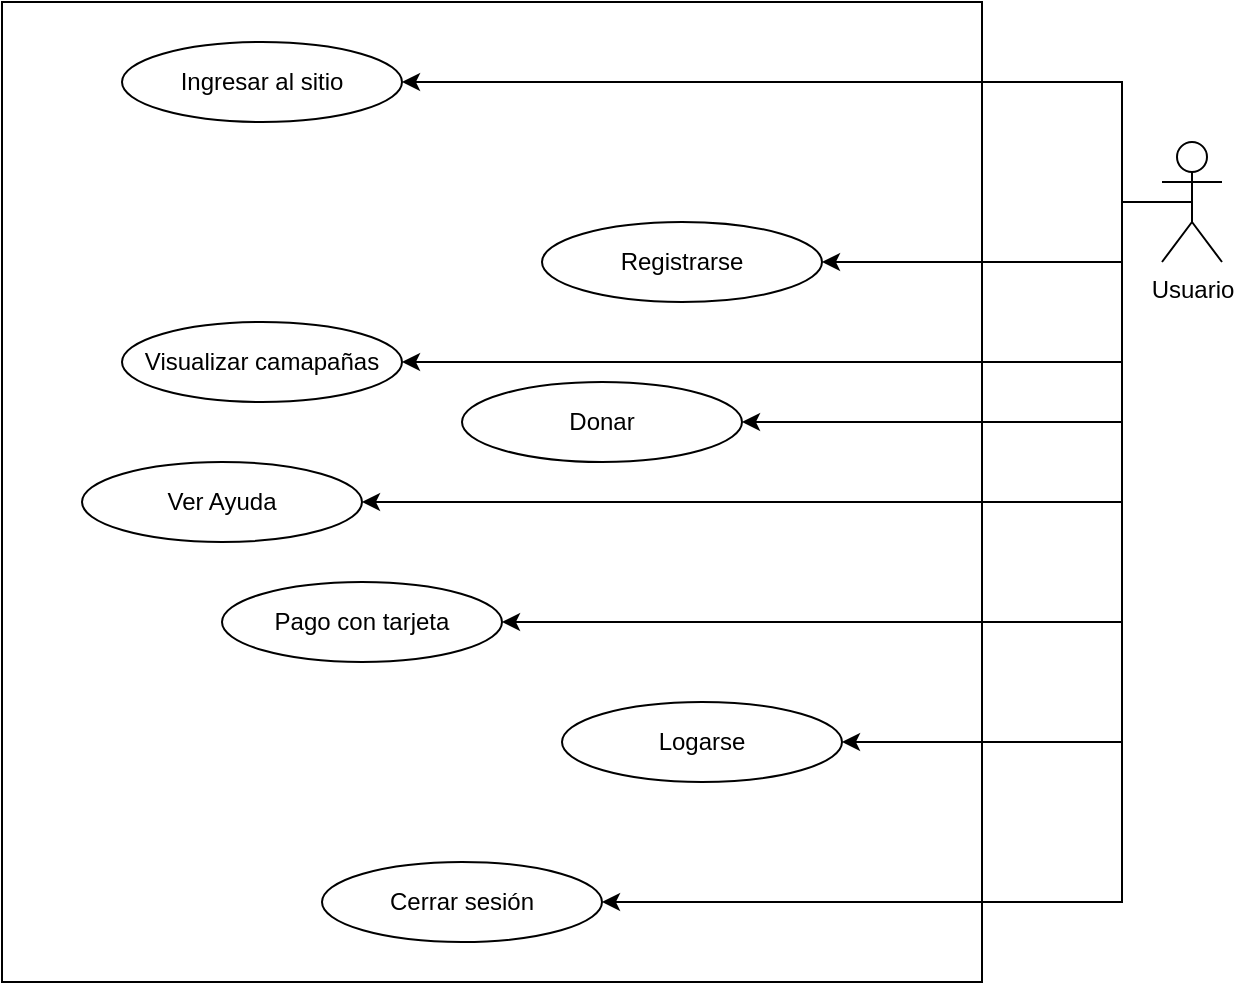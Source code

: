 <mxfile version="14.4.3" type="device"><diagram id="oypZyz52IDy9TXIXjDD4" name="Página-1"><mxGraphModel dx="852" dy="494" grid="1" gridSize="10" guides="1" tooltips="1" connect="1" arrows="1" fold="1" page="1" pageScale="1" pageWidth="827" pageHeight="1169" math="0" shadow="0"><root><mxCell id="0"/><mxCell id="1" parent="0"/><mxCell id="i-S2aZ3LBkUFuMZyyEEz-1" value="" style="whiteSpace=wrap;html=1;aspect=fixed;" vertex="1" parent="1"><mxGeometry x="160" y="60" width="490" height="490" as="geometry"/></mxCell><mxCell id="i-S2aZ3LBkUFuMZyyEEz-23" style="edgeStyle=orthogonalEdgeStyle;rounded=0;orthogonalLoop=1;jettySize=auto;html=1;exitX=0.5;exitY=0.5;exitDx=0;exitDy=0;exitPerimeter=0;entryX=1;entryY=0.5;entryDx=0;entryDy=0;" edge="1" parent="1" source="i-S2aZ3LBkUFuMZyyEEz-2" target="i-S2aZ3LBkUFuMZyyEEz-21"><mxGeometry relative="1" as="geometry"><Array as="points"><mxPoint x="720" y="160"/><mxPoint x="720" y="270"/></Array></mxGeometry></mxCell><mxCell id="i-S2aZ3LBkUFuMZyyEEz-24" style="edgeStyle=orthogonalEdgeStyle;rounded=0;orthogonalLoop=1;jettySize=auto;html=1;exitX=0.5;exitY=0.5;exitDx=0;exitDy=0;exitPerimeter=0;entryX=1;entryY=0.5;entryDx=0;entryDy=0;" edge="1" parent="1" source="i-S2aZ3LBkUFuMZyyEEz-2" target="i-S2aZ3LBkUFuMZyyEEz-14"><mxGeometry relative="1" as="geometry"><Array as="points"><mxPoint x="720" y="160"/><mxPoint x="720" y="190"/></Array></mxGeometry></mxCell><mxCell id="i-S2aZ3LBkUFuMZyyEEz-25" style="edgeStyle=orthogonalEdgeStyle;rounded=0;orthogonalLoop=1;jettySize=auto;html=1;exitX=0.5;exitY=0.5;exitDx=0;exitDy=0;exitPerimeter=0;entryX=1;entryY=0.5;entryDx=0;entryDy=0;" edge="1" parent="1" source="i-S2aZ3LBkUFuMZyyEEz-2" target="i-S2aZ3LBkUFuMZyyEEz-6"><mxGeometry relative="1" as="geometry"><Array as="points"><mxPoint x="720" y="160"/><mxPoint x="720" y="100"/></Array></mxGeometry></mxCell><mxCell id="i-S2aZ3LBkUFuMZyyEEz-26" style="edgeStyle=orthogonalEdgeStyle;rounded=0;orthogonalLoop=1;jettySize=auto;html=1;exitX=0.5;exitY=0.5;exitDx=0;exitDy=0;exitPerimeter=0;entryX=1;entryY=0.5;entryDx=0;entryDy=0;" edge="1" parent="1" source="i-S2aZ3LBkUFuMZyyEEz-2" target="i-S2aZ3LBkUFuMZyyEEz-17"><mxGeometry relative="1" as="geometry"><Array as="points"><mxPoint x="720" y="160"/><mxPoint x="720" y="430"/></Array></mxGeometry></mxCell><mxCell id="i-S2aZ3LBkUFuMZyyEEz-27" style="edgeStyle=orthogonalEdgeStyle;rounded=0;orthogonalLoop=1;jettySize=auto;html=1;exitX=0.5;exitY=0.5;exitDx=0;exitDy=0;exitPerimeter=0;entryX=1;entryY=0.5;entryDx=0;entryDy=0;" edge="1" parent="1" source="i-S2aZ3LBkUFuMZyyEEz-2" target="i-S2aZ3LBkUFuMZyyEEz-22"><mxGeometry relative="1" as="geometry"><Array as="points"><mxPoint x="720" y="160"/><mxPoint x="720" y="310"/></Array></mxGeometry></mxCell><mxCell id="i-S2aZ3LBkUFuMZyyEEz-28" style="edgeStyle=orthogonalEdgeStyle;rounded=0;orthogonalLoop=1;jettySize=auto;html=1;exitX=0.5;exitY=0.5;exitDx=0;exitDy=0;exitPerimeter=0;entryX=1;entryY=0.5;entryDx=0;entryDy=0;" edge="1" parent="1" source="i-S2aZ3LBkUFuMZyyEEz-2" target="i-S2aZ3LBkUFuMZyyEEz-19"><mxGeometry relative="1" as="geometry"><Array as="points"><mxPoint x="720" y="160"/><mxPoint x="720" y="240"/></Array></mxGeometry></mxCell><mxCell id="i-S2aZ3LBkUFuMZyyEEz-29" style="edgeStyle=orthogonalEdgeStyle;rounded=0;orthogonalLoop=1;jettySize=auto;html=1;exitX=0.5;exitY=0.5;exitDx=0;exitDy=0;exitPerimeter=0;entryX=1;entryY=0.5;entryDx=0;entryDy=0;" edge="1" parent="1" source="i-S2aZ3LBkUFuMZyyEEz-2" target="i-S2aZ3LBkUFuMZyyEEz-18"><mxGeometry relative="1" as="geometry"><Array as="points"><mxPoint x="720" y="160"/><mxPoint x="720" y="510"/></Array></mxGeometry></mxCell><mxCell id="i-S2aZ3LBkUFuMZyyEEz-31" style="edgeStyle=orthogonalEdgeStyle;rounded=0;orthogonalLoop=1;jettySize=auto;html=1;exitX=0.5;exitY=0.5;exitDx=0;exitDy=0;exitPerimeter=0;entryX=1;entryY=0.5;entryDx=0;entryDy=0;" edge="1" parent="1" source="i-S2aZ3LBkUFuMZyyEEz-2" target="i-S2aZ3LBkUFuMZyyEEz-30"><mxGeometry relative="1" as="geometry"><Array as="points"><mxPoint x="720" y="160"/><mxPoint x="720" y="370"/></Array></mxGeometry></mxCell><mxCell id="i-S2aZ3LBkUFuMZyyEEz-2" value="Usuario" style="shape=umlActor;verticalLabelPosition=bottom;verticalAlign=top;html=1;outlineConnect=0;" vertex="1" parent="1"><mxGeometry x="740" y="130" width="30" height="60" as="geometry"/></mxCell><mxCell id="i-S2aZ3LBkUFuMZyyEEz-6" value="Ingresar al sitio" style="ellipse;whiteSpace=wrap;html=1;" vertex="1" parent="1"><mxGeometry x="220" y="80" width="140" height="40" as="geometry"/></mxCell><mxCell id="i-S2aZ3LBkUFuMZyyEEz-14" value="Registrarse" style="ellipse;whiteSpace=wrap;html=1;" vertex="1" parent="1"><mxGeometry x="430" y="170" width="140" height="40" as="geometry"/></mxCell><mxCell id="i-S2aZ3LBkUFuMZyyEEz-17" value="Logarse" style="ellipse;whiteSpace=wrap;html=1;" vertex="1" parent="1"><mxGeometry x="440" y="410" width="140" height="40" as="geometry"/></mxCell><mxCell id="i-S2aZ3LBkUFuMZyyEEz-18" value="Cerrar sesión" style="ellipse;whiteSpace=wrap;html=1;" vertex="1" parent="1"><mxGeometry x="320" y="490" width="140" height="40" as="geometry"/></mxCell><mxCell id="i-S2aZ3LBkUFuMZyyEEz-19" value="Visualizar camapañas" style="ellipse;whiteSpace=wrap;html=1;" vertex="1" parent="1"><mxGeometry x="220" y="220" width="140" height="40" as="geometry"/></mxCell><mxCell id="i-S2aZ3LBkUFuMZyyEEz-21" value="Donar" style="ellipse;whiteSpace=wrap;html=1;" vertex="1" parent="1"><mxGeometry x="390" y="250" width="140" height="40" as="geometry"/></mxCell><mxCell id="i-S2aZ3LBkUFuMZyyEEz-22" value="Ver Ayuda" style="ellipse;whiteSpace=wrap;html=1;" vertex="1" parent="1"><mxGeometry x="200" y="290" width="140" height="40" as="geometry"/></mxCell><mxCell id="i-S2aZ3LBkUFuMZyyEEz-30" value="Pago con tarjeta" style="ellipse;whiteSpace=wrap;html=1;" vertex="1" parent="1"><mxGeometry x="270" y="350" width="140" height="40" as="geometry"/></mxCell></root></mxGraphModel></diagram></mxfile>